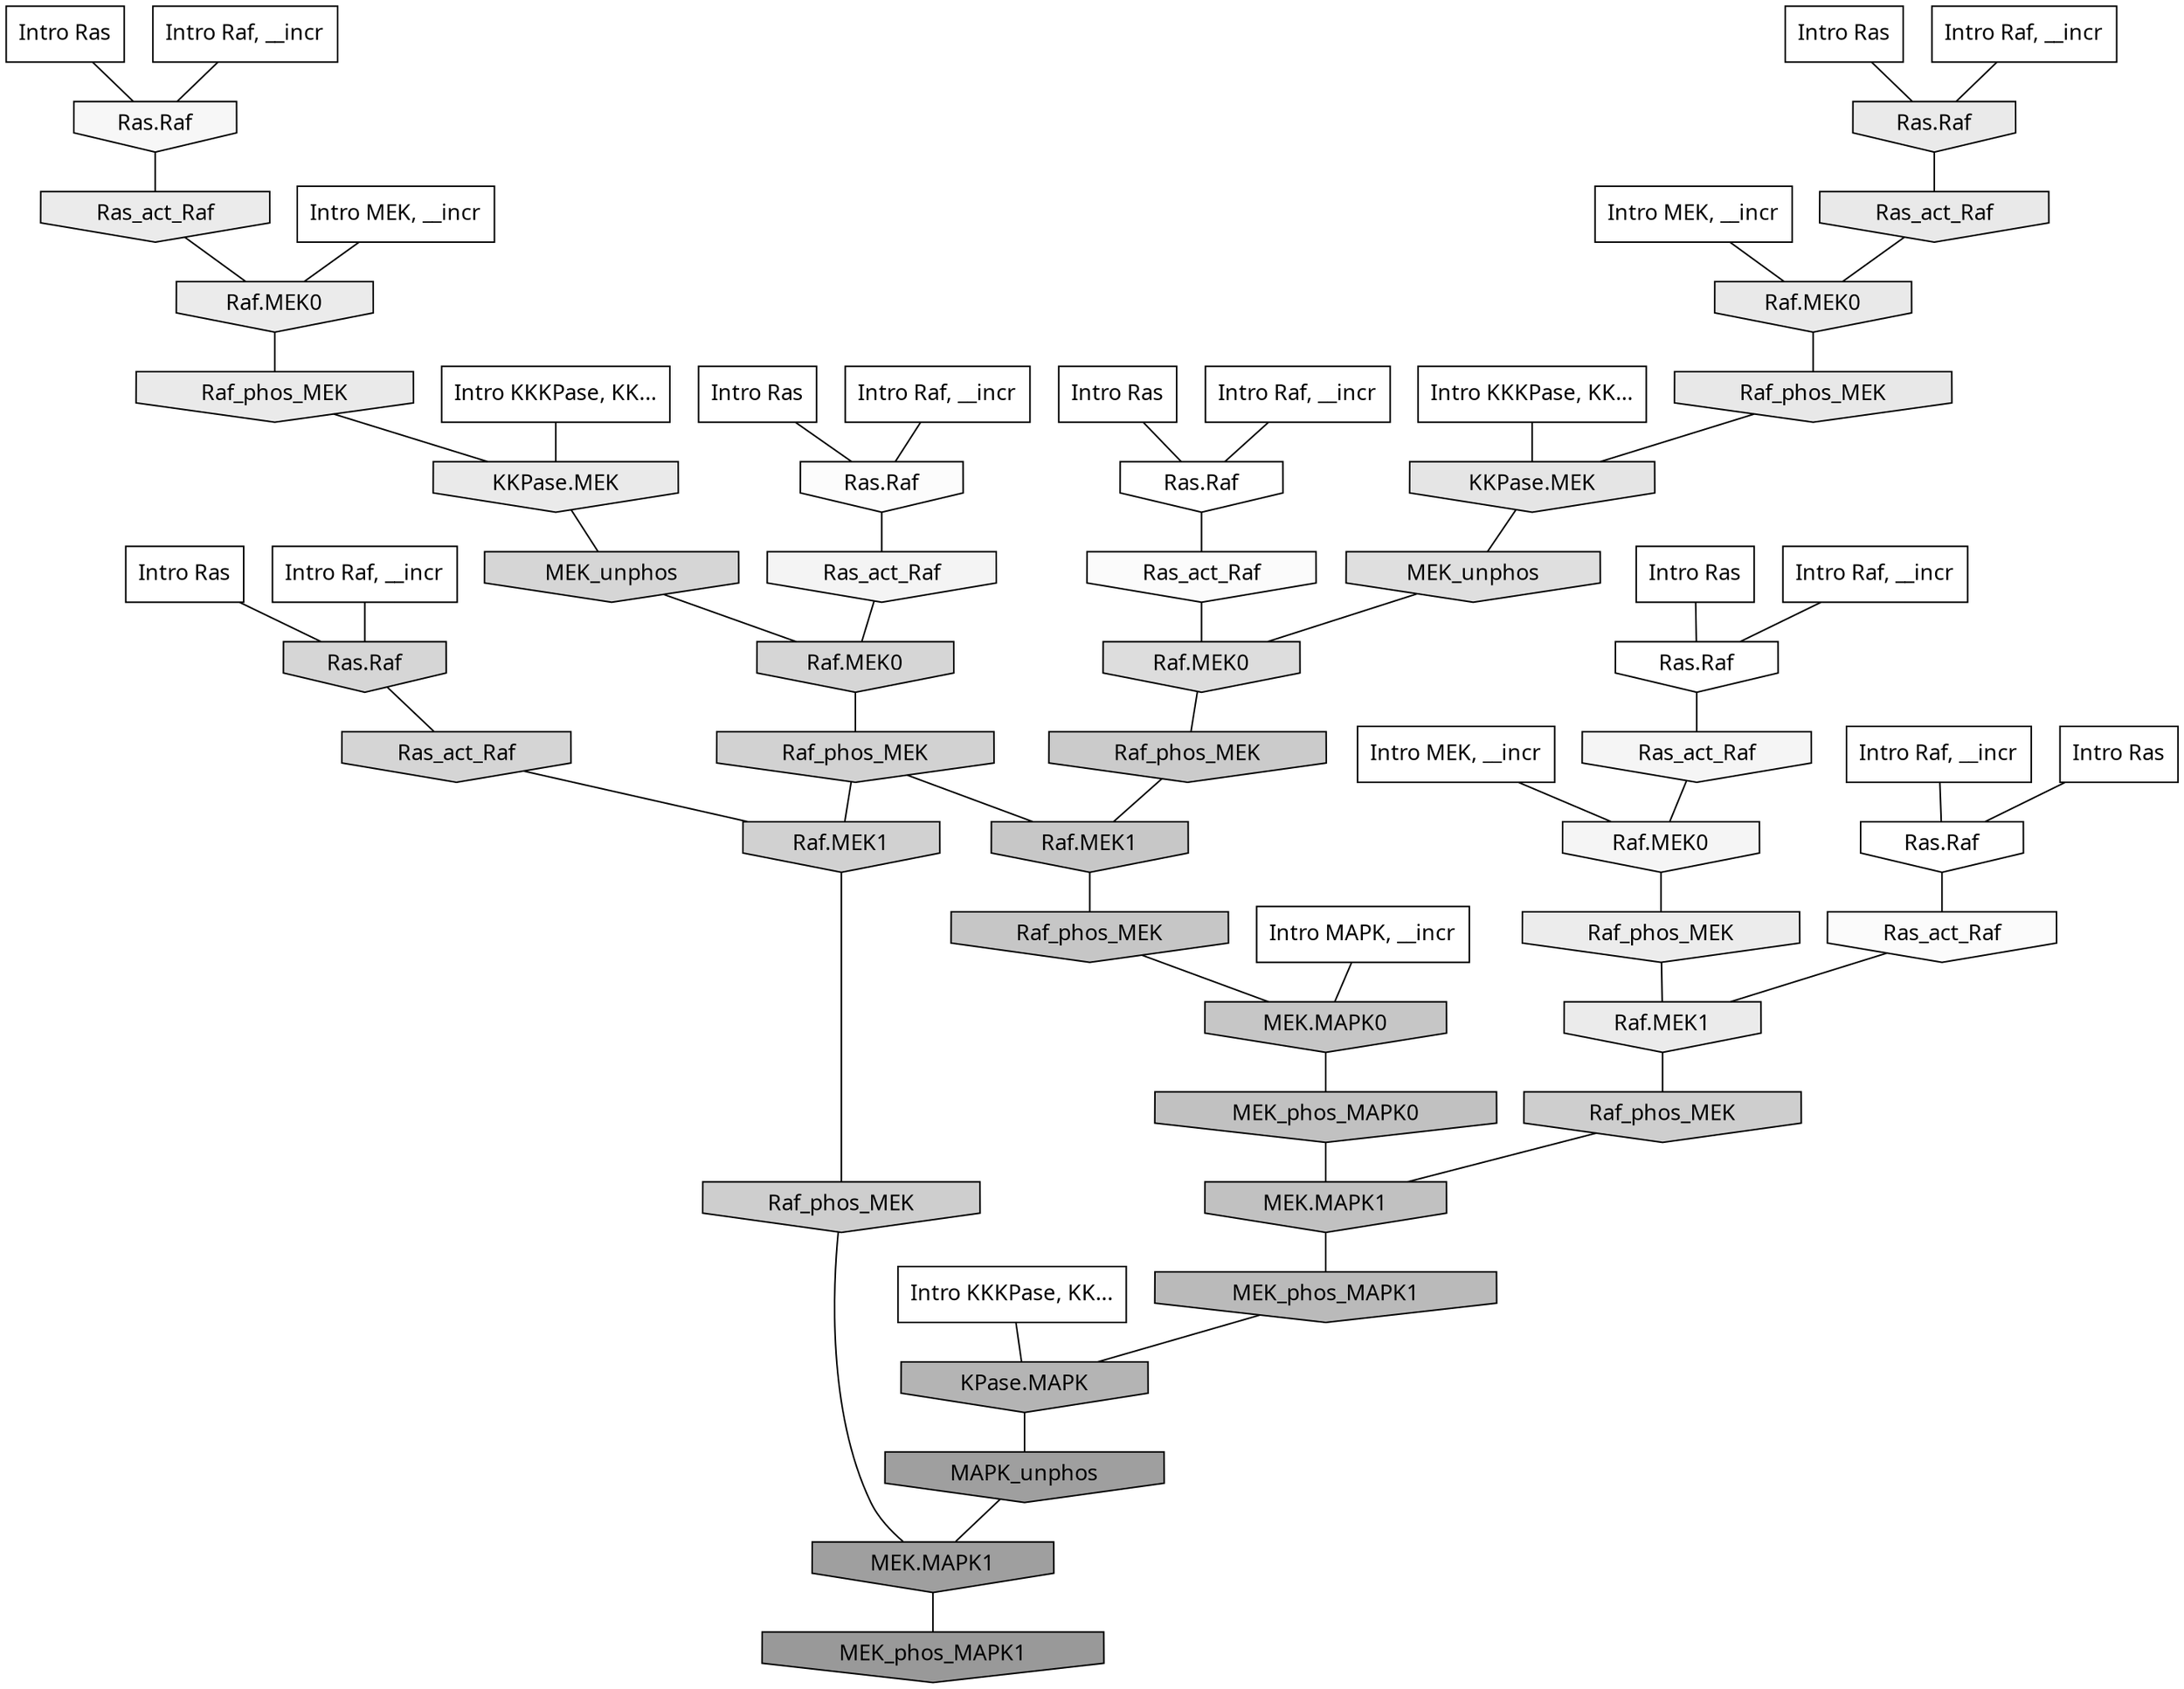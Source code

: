 digraph G{
  rankdir="TB";
  ranksep=0.30;
  node [fontname="CMU Serif"];
  edge [fontname="CMU Serif"];
  
  7 [label="Intro Ras", shape=rectangle, style=filled, fillcolor="0.000 0.000 1.000"]
  
  17 [label="Intro Ras", shape=rectangle, style=filled, fillcolor="0.000 0.000 1.000"]
  
  26 [label="Intro Ras", shape=rectangle, style=filled, fillcolor="0.000 0.000 1.000"]
  
  45 [label="Intro Ras", shape=rectangle, style=filled, fillcolor="0.000 0.000 1.000"]
  
  66 [label="Intro Ras", shape=rectangle, style=filled, fillcolor="0.000 0.000 1.000"]
  
  68 [label="Intro Ras", shape=rectangle, style=filled, fillcolor="0.000 0.000 1.000"]
  
  94 [label="Intro Ras", shape=rectangle, style=filled, fillcolor="0.000 0.000 1.000"]
  
  167 [label="Intro Raf, __incr", shape=rectangle, style=filled, fillcolor="0.000 0.000 1.000"]
  
  206 [label="Intro Raf, __incr", shape=rectangle, style=filled, fillcolor="0.000 0.000 1.000"]
  
  531 [label="Intro Raf, __incr", shape=rectangle, style=filled, fillcolor="0.000 0.000 1.000"]
  
  651 [label="Intro Raf, __incr", shape=rectangle, style=filled, fillcolor="0.000 0.000 1.000"]
  
  700 [label="Intro Raf, __incr", shape=rectangle, style=filled, fillcolor="0.000 0.000 1.000"]
  
  943 [label="Intro Raf, __incr", shape=rectangle, style=filled, fillcolor="0.000 0.000 1.000"]
  
  994 [label="Intro Raf, __incr", shape=rectangle, style=filled, fillcolor="0.000 0.000 1.000"]
  
  1365 [label="Intro MEK, __incr", shape=rectangle, style=filled, fillcolor="0.000 0.000 1.000"]
  
  1753 [label="Intro MEK, __incr", shape=rectangle, style=filled, fillcolor="0.000 0.000 1.000"]
  
  1933 [label="Intro MEK, __incr", shape=rectangle, style=filled, fillcolor="0.000 0.000 1.000"]
  
  2502 [label="Intro MAPK, __incr", shape=rectangle, style=filled, fillcolor="0.000 0.000 1.000"]
  
  3111 [label="Intro KKKPase, KK...", shape=rectangle, style=filled, fillcolor="0.000 0.000 1.000"]
  
  3151 [label="Intro KKKPase, KK...", shape=rectangle, style=filled, fillcolor="0.000 0.000 1.000"]
  
  3195 [label="Intro KKKPase, KK...", shape=rectangle, style=filled, fillcolor="0.000 0.000 1.000"]
  
  3232 [label="Ras.Raf", shape=invhouse, style=filled, fillcolor="0.000 0.000 1.000"]
  
  3264 [label="Ras.Raf", shape=invhouse, style=filled, fillcolor="0.000 0.000 1.000"]
  
  3283 [label="Ras.Raf", shape=invhouse, style=filled, fillcolor="0.000 0.000 1.000"]
  
  3434 [label="Ras.Raf", shape=invhouse, style=filled, fillcolor="0.000 0.000 0.985"]
  
  3476 [label="Ras_act_Raf", shape=invhouse, style=filled, fillcolor="0.000 0.000 0.982"]
  
  3480 [label="Ras_act_Raf", shape=invhouse, style=filled, fillcolor="0.000 0.000 0.981"]
  
  3616 [label="Ras.Raf", shape=invhouse, style=filled, fillcolor="0.000 0.000 0.968"]
  
  3746 [label="Ras_act_Raf", shape=invhouse, style=filled, fillcolor="0.000 0.000 0.960"]
  
  3749 [label="Raf.MEK0", shape=invhouse, style=filled, fillcolor="0.000 0.000 0.960"]
  
  3836 [label="Ras_act_Raf", shape=invhouse, style=filled, fillcolor="0.000 0.000 0.955"]
  
  4517 [label="Raf_phos_MEK", shape=invhouse, style=filled, fillcolor="0.000 0.000 0.922"]
  
  4565 [label="Ras_act_Raf", shape=invhouse, style=filled, fillcolor="0.000 0.000 0.919"]
  
  4568 [label="Raf.MEK0", shape=invhouse, style=filled, fillcolor="0.000 0.000 0.919"]
  
  4578 [label="Raf.MEK1", shape=invhouse, style=filled, fillcolor="0.000 0.000 0.919"]
  
  4641 [label="Raf_phos_MEK", shape=invhouse, style=filled, fillcolor="0.000 0.000 0.916"]
  
  4649 [label="KKPase.MEK", shape=invhouse, style=filled, fillcolor="0.000 0.000 0.916"]
  
  4664 [label="Ras.Raf", shape=invhouse, style=filled, fillcolor="0.000 0.000 0.916"]
  
  4705 [label="Ras_act_Raf", shape=invhouse, style=filled, fillcolor="0.000 0.000 0.914"]
  
  4707 [label="Raf.MEK0", shape=invhouse, style=filled, fillcolor="0.000 0.000 0.914"]
  
  4846 [label="Raf_phos_MEK", shape=invhouse, style=filled, fillcolor="0.000 0.000 0.908"]
  
  5139 [label="KKPase.MEK", shape=invhouse, style=filled, fillcolor="0.000 0.000 0.895"]
  
  5689 [label="MEK_unphos", shape=invhouse, style=filled, fillcolor="0.000 0.000 0.872"]
  
  5857 [label="Raf.MEK0", shape=invhouse, style=filled, fillcolor="0.000 0.000 0.867"]
  
  6755 [label="Ras.Raf", shape=invhouse, style=filled, fillcolor="0.000 0.000 0.838"]
  
  6846 [label="MEK_unphos", shape=invhouse, style=filled, fillcolor="0.000 0.000 0.836"]
  
  6853 [label="Raf.MEK0", shape=invhouse, style=filled, fillcolor="0.000 0.000 0.836"]
  
  6894 [label="Ras_act_Raf", shape=invhouse, style=filled, fillcolor="0.000 0.000 0.835"]
  
  7502 [label="Raf_phos_MEK", shape=invhouse, style=filled, fillcolor="0.000 0.000 0.821"]
  
  7606 [label="Raf.MEK1", shape=invhouse, style=filled, fillcolor="0.000 0.000 0.819"]
  
  8132 [label="Raf_phos_MEK", shape=invhouse, style=filled, fillcolor="0.000 0.000 0.807"]
  
  8160 [label="Raf_phos_MEK", shape=invhouse, style=filled, fillcolor="0.000 0.000 0.807"]
  
  8798 [label="Raf_phos_MEK", shape=invhouse, style=filled, fillcolor="0.000 0.000 0.793"]
  
  9398 [label="Raf.MEK1", shape=invhouse, style=filled, fillcolor="0.000 0.000 0.781"]
  
  9932 [label="Raf_phos_MEK", shape=invhouse, style=filled, fillcolor="0.000 0.000 0.774"]
  
  9938 [label="MEK.MAPK0", shape=invhouse, style=filled, fillcolor="0.000 0.000 0.774"]
  
  11040 [label="MEK_phos_MAPK0", shape=invhouse, style=filled, fillcolor="0.000 0.000 0.757"]
  
  11326 [label="MEK.MAPK1", shape=invhouse, style=filled, fillcolor="0.000 0.000 0.754"]
  
  13453 [label="MEK_phos_MAPK1", shape=invhouse, style=filled, fillcolor="0.000 0.000 0.728"]
  
  15732 [label="KPase.MAPK", shape=invhouse, style=filled, fillcolor="0.000 0.000 0.704"]
  
  19165 [label="MAPK_unphos", shape=invhouse, style=filled, fillcolor="0.000 0.000 0.623"]
  
  19168 [label="MEK.MAPK1", shape=invhouse, style=filled, fillcolor="0.000 0.000 0.623"]
  
  19775 [label="MEK_phos_MAPK1", shape=invhouse, style=filled, fillcolor="0.000 0.000 0.600"]
  
  
  19168 -> 19775 [dir=none, color="0.000 0.000 0.000"] 
  19165 -> 19168 [dir=none, color="0.000 0.000 0.000"] 
  15732 -> 19165 [dir=none, color="0.000 0.000 0.000"] 
  13453 -> 15732 [dir=none, color="0.000 0.000 0.000"] 
  11326 -> 13453 [dir=none, color="0.000 0.000 0.000"] 
  11040 -> 11326 [dir=none, color="0.000 0.000 0.000"] 
  9938 -> 11040 [dir=none, color="0.000 0.000 0.000"] 
  9932 -> 9938 [dir=none, color="0.000 0.000 0.000"] 
  9398 -> 9932 [dir=none, color="0.000 0.000 0.000"] 
  8798 -> 9398 [dir=none, color="0.000 0.000 0.000"] 
  8160 -> 19168 [dir=none, color="0.000 0.000 0.000"] 
  8132 -> 11326 [dir=none, color="0.000 0.000 0.000"] 
  7606 -> 8160 [dir=none, color="0.000 0.000 0.000"] 
  7502 -> 7606 [dir=none, color="0.000 0.000 0.000"] 
  7502 -> 9398 [dir=none, color="0.000 0.000 0.000"] 
  6894 -> 7606 [dir=none, color="0.000 0.000 0.000"] 
  6853 -> 7502 [dir=none, color="0.000 0.000 0.000"] 
  6846 -> 6853 [dir=none, color="0.000 0.000 0.000"] 
  6755 -> 6894 [dir=none, color="0.000 0.000 0.000"] 
  5857 -> 8798 [dir=none, color="0.000 0.000 0.000"] 
  5689 -> 5857 [dir=none, color="0.000 0.000 0.000"] 
  5139 -> 5689 [dir=none, color="0.000 0.000 0.000"] 
  4846 -> 5139 [dir=none, color="0.000 0.000 0.000"] 
  4707 -> 4846 [dir=none, color="0.000 0.000 0.000"] 
  4705 -> 4707 [dir=none, color="0.000 0.000 0.000"] 
  4664 -> 4705 [dir=none, color="0.000 0.000 0.000"] 
  4649 -> 6846 [dir=none, color="0.000 0.000 0.000"] 
  4641 -> 4649 [dir=none, color="0.000 0.000 0.000"] 
  4578 -> 8132 [dir=none, color="0.000 0.000 0.000"] 
  4568 -> 4641 [dir=none, color="0.000 0.000 0.000"] 
  4565 -> 4568 [dir=none, color="0.000 0.000 0.000"] 
  4517 -> 4578 [dir=none, color="0.000 0.000 0.000"] 
  3836 -> 6853 [dir=none, color="0.000 0.000 0.000"] 
  3749 -> 4517 [dir=none, color="0.000 0.000 0.000"] 
  3746 -> 3749 [dir=none, color="0.000 0.000 0.000"] 
  3616 -> 4565 [dir=none, color="0.000 0.000 0.000"] 
  3480 -> 4578 [dir=none, color="0.000 0.000 0.000"] 
  3476 -> 5857 [dir=none, color="0.000 0.000 0.000"] 
  3434 -> 3836 [dir=none, color="0.000 0.000 0.000"] 
  3283 -> 3480 [dir=none, color="0.000 0.000 0.000"] 
  3264 -> 3746 [dir=none, color="0.000 0.000 0.000"] 
  3232 -> 3476 [dir=none, color="0.000 0.000 0.000"] 
  3195 -> 5139 [dir=none, color="0.000 0.000 0.000"] 
  3151 -> 4649 [dir=none, color="0.000 0.000 0.000"] 
  3111 -> 15732 [dir=none, color="0.000 0.000 0.000"] 
  2502 -> 9938 [dir=none, color="0.000 0.000 0.000"] 
  1933 -> 4707 [dir=none, color="0.000 0.000 0.000"] 
  1753 -> 4568 [dir=none, color="0.000 0.000 0.000"] 
  1365 -> 3749 [dir=none, color="0.000 0.000 0.000"] 
  994 -> 3616 [dir=none, color="0.000 0.000 0.000"] 
  943 -> 6755 [dir=none, color="0.000 0.000 0.000"] 
  700 -> 3232 [dir=none, color="0.000 0.000 0.000"] 
  651 -> 3264 [dir=none, color="0.000 0.000 0.000"] 
  531 -> 3283 [dir=none, color="0.000 0.000 0.000"] 
  206 -> 3434 [dir=none, color="0.000 0.000 0.000"] 
  167 -> 4664 [dir=none, color="0.000 0.000 0.000"] 
  94 -> 3283 [dir=none, color="0.000 0.000 0.000"] 
  68 -> 3232 [dir=none, color="0.000 0.000 0.000"] 
  66 -> 4664 [dir=none, color="0.000 0.000 0.000"] 
  45 -> 6755 [dir=none, color="0.000 0.000 0.000"] 
  26 -> 3434 [dir=none, color="0.000 0.000 0.000"] 
  17 -> 3264 [dir=none, color="0.000 0.000 0.000"] 
  7 -> 3616 [dir=none, color="0.000 0.000 0.000"] 
  
  }
